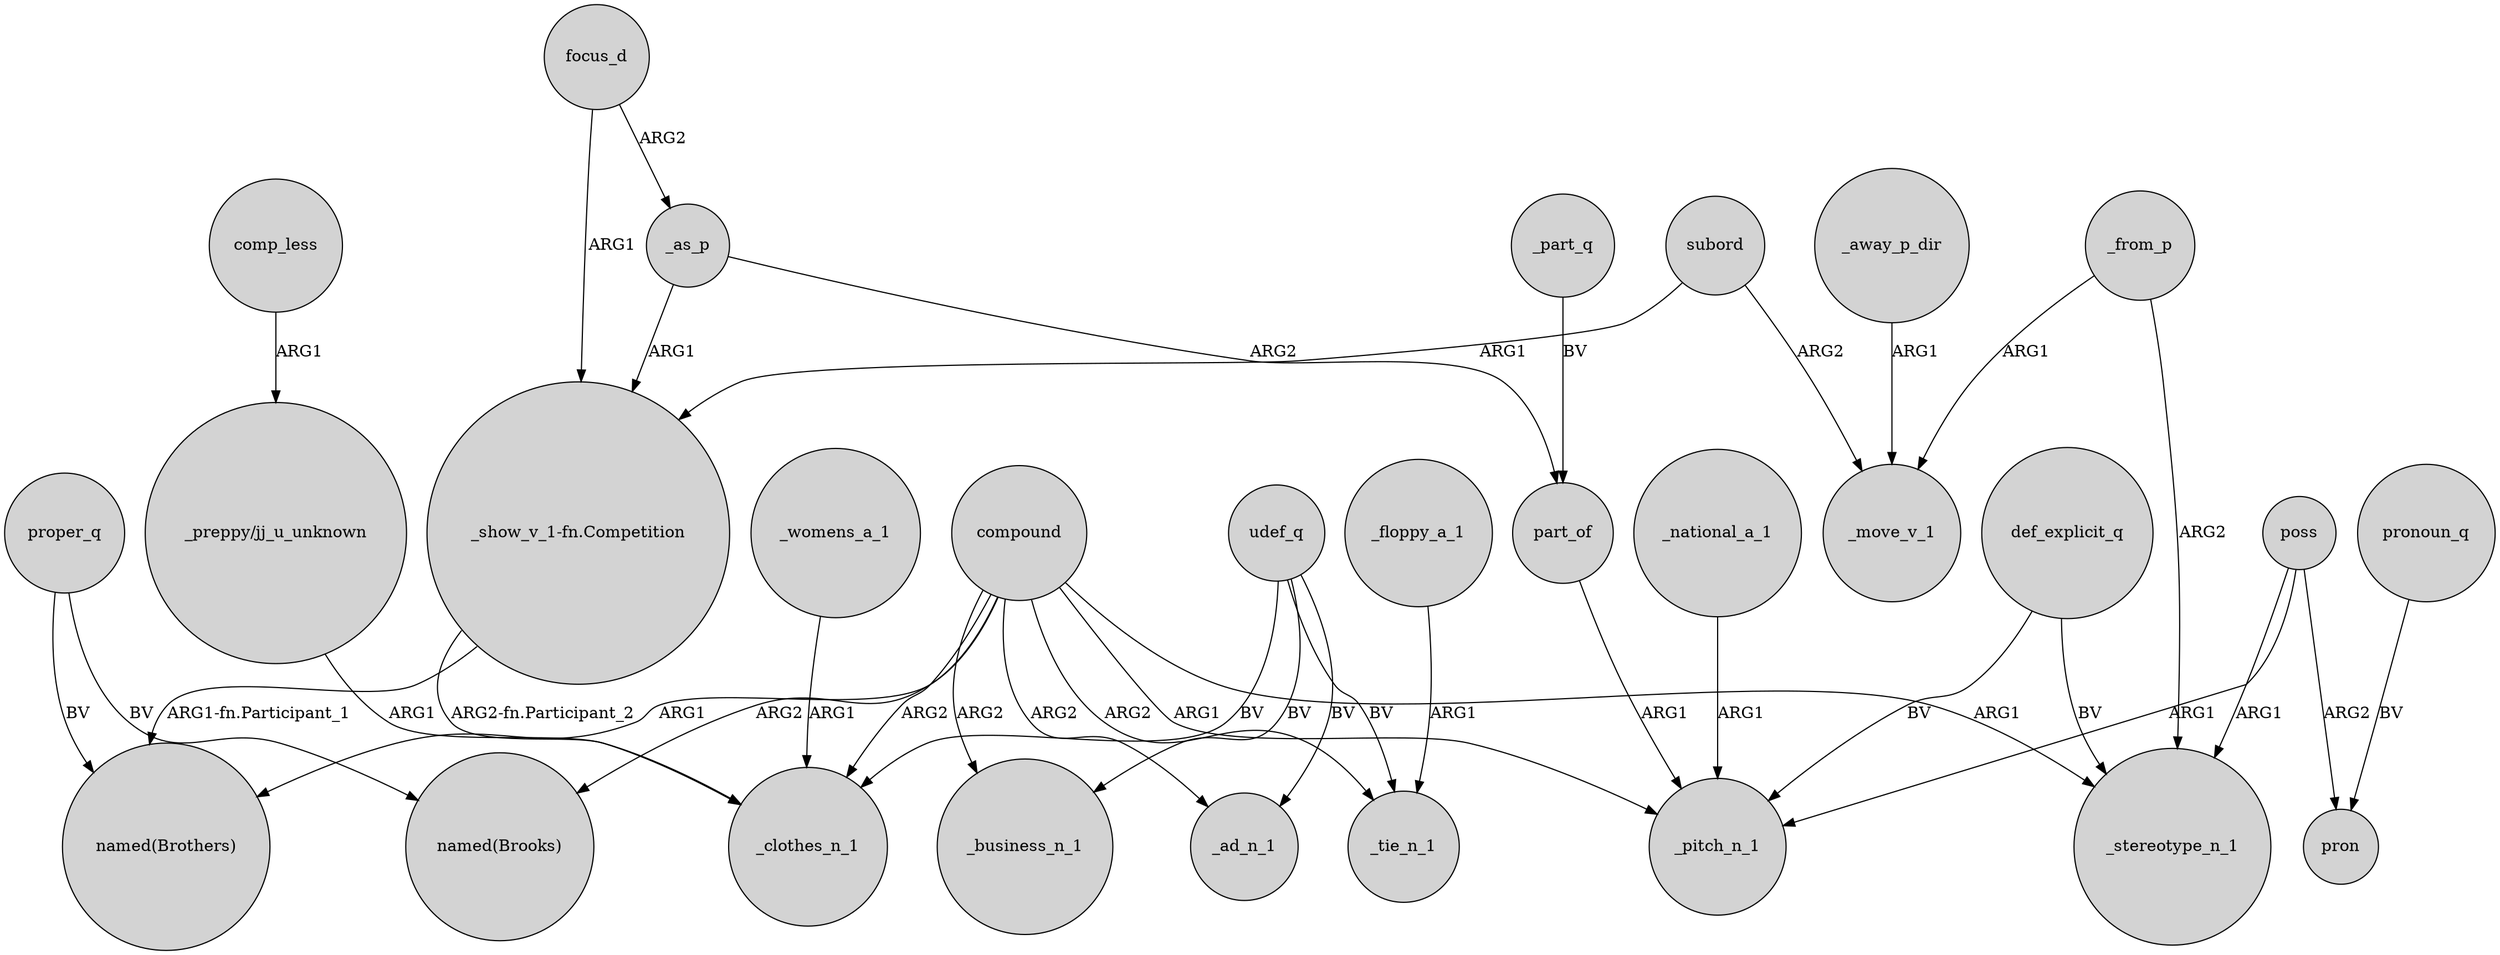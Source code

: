 digraph {
	node [shape=circle style=filled]
	_womens_a_1 -> _clothes_n_1 [label=ARG1]
	"_show_v_1-fn.Competition" -> _clothes_n_1 [label="ARG2-fn.Participant_2"]
	subord -> _move_v_1 [label=ARG2]
	"_preppy/jj_u_unknown" -> _clothes_n_1 [label=ARG1]
	_as_p -> part_of [label=ARG2]
	compound -> "named(Brooks)" [label=ARG2]
	poss -> _pitch_n_1 [label=ARG1]
	subord -> "_show_v_1-fn.Competition" [label=ARG1]
	focus_d -> "_show_v_1-fn.Competition" [label=ARG1]
	comp_less -> "_preppy/jj_u_unknown" [label=ARG1]
	_floppy_a_1 -> _tie_n_1 [label=ARG1]
	udef_q -> _tie_n_1 [label=BV]
	compound -> _clothes_n_1 [label=ARG2]
	udef_q -> _business_n_1 [label=BV]
	"_show_v_1-fn.Competition" -> "named(Brothers)" [label="ARG1-fn.Participant_1"]
	def_explicit_q -> _pitch_n_1 [label=BV]
	pronoun_q -> pron [label=BV]
	compound -> _tie_n_1 [label=ARG2]
	compound -> _pitch_n_1 [label=ARG1]
	poss -> pron [label=ARG2]
	_away_p_dir -> _move_v_1 [label=ARG1]
	_from_p -> _stereotype_n_1 [label=ARG2]
	compound -> _ad_n_1 [label=ARG2]
	_national_a_1 -> _pitch_n_1 [label=ARG1]
	_part_q -> part_of [label=BV]
	proper_q -> "named(Brooks)" [label=BV]
	compound -> "named(Brothers)" [label=ARG1]
	proper_q -> "named(Brothers)" [label=BV]
	_as_p -> "_show_v_1-fn.Competition" [label=ARG1]
	compound -> _business_n_1 [label=ARG2]
	poss -> _stereotype_n_1 [label=ARG1]
	focus_d -> _as_p [label=ARG2]
	def_explicit_q -> _stereotype_n_1 [label=BV]
	_from_p -> _move_v_1 [label=ARG1]
	compound -> _stereotype_n_1 [label=ARG1]
	udef_q -> _ad_n_1 [label=BV]
	part_of -> _pitch_n_1 [label=ARG1]
	udef_q -> _clothes_n_1 [label=BV]
}
